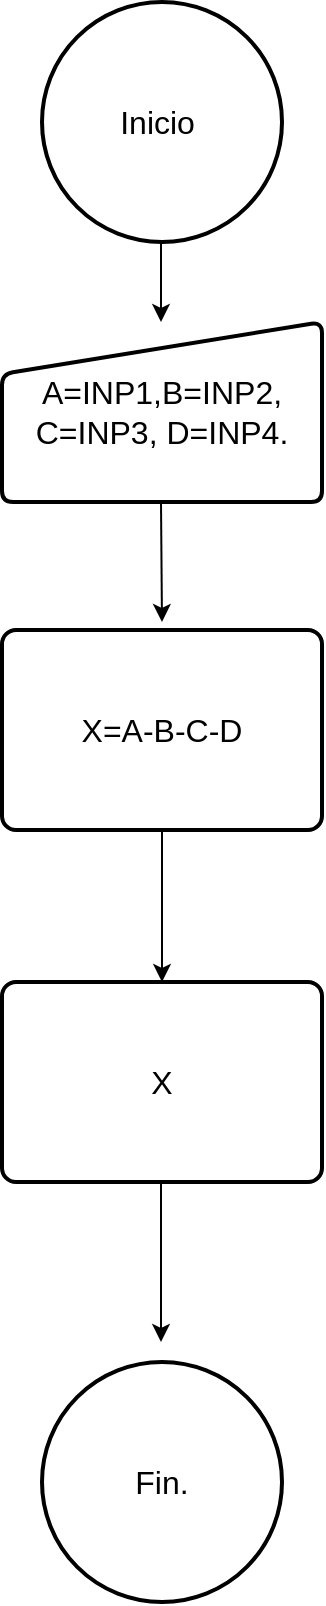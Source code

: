 <mxfile version="24.3.1" type="device">
  <diagram name="Página-1" id="tBvAOw226UZalQCnuRzu">
    <mxGraphModel dx="1050" dy="1384" grid="1" gridSize="10" guides="1" tooltips="1" connect="1" arrows="1" fold="1" page="1" pageScale="1" pageWidth="1169" pageHeight="827" math="0" shadow="0">
      <root>
        <mxCell id="0" />
        <mxCell id="1" parent="0" />
        <mxCell id="cEtJVAPyJuGEkXUsprwu-2" value="&lt;font style=&quot;font-size: 16px;&quot;&gt;Inicio&amp;nbsp;&lt;/font&gt;" style="strokeWidth=2;html=1;shape=mxgraph.flowchart.start_2;whiteSpace=wrap;" parent="1" vertex="1">
          <mxGeometry x="410" width="120" height="120" as="geometry" />
        </mxCell>
        <mxCell id="cEtJVAPyJuGEkXUsprwu-3" value="&lt;font style=&quot;font-size: 16px;&quot;&gt;A=INP1,B=INP2,&lt;/font&gt;&lt;div style=&quot;font-size: 16px;&quot;&gt;&lt;font style=&quot;font-size: 16px;&quot;&gt;C=INP3, D=INP4.&lt;/font&gt;&lt;/div&gt;" style="html=1;strokeWidth=2;shape=manualInput;whiteSpace=wrap;rounded=1;size=26;arcSize=11;" parent="1" vertex="1">
          <mxGeometry x="390" y="160" width="160" height="90" as="geometry" />
        </mxCell>
        <mxCell id="cEtJVAPyJuGEkXUsprwu-4" value="&lt;font style=&quot;font-size: 16px;&quot;&gt;X=A-B-C-D&lt;/font&gt;" style="rounded=1;whiteSpace=wrap;html=1;absoluteArcSize=1;arcSize=14;strokeWidth=2;" parent="1" vertex="1">
          <mxGeometry x="390" y="314" width="160" height="100" as="geometry" />
        </mxCell>
        <mxCell id="cEtJVAPyJuGEkXUsprwu-5" value="&lt;font style=&quot;font-size: 16px;&quot;&gt;X&lt;/font&gt;" style="rounded=1;whiteSpace=wrap;html=1;absoluteArcSize=1;arcSize=14;strokeWidth=2;" parent="1" vertex="1">
          <mxGeometry x="390" y="490" width="160" height="100" as="geometry" />
        </mxCell>
        <mxCell id="-iDguuzPJyuWLBvm2vXX-1" value="&lt;font style=&quot;font-size: 16px;&quot;&gt;Fin.&lt;/font&gt;" style="strokeWidth=2;html=1;shape=mxgraph.flowchart.start_2;whiteSpace=wrap;" vertex="1" parent="1">
          <mxGeometry x="410" y="680" width="120" height="120" as="geometry" />
        </mxCell>
        <mxCell id="-iDguuzPJyuWLBvm2vXX-3" value="" style="endArrow=classic;html=1;rounded=0;" edge="1" parent="1">
          <mxGeometry width="50" height="50" relative="1" as="geometry">
            <mxPoint x="469.5" y="250" as="sourcePoint" />
            <mxPoint x="470" y="310" as="targetPoint" />
          </mxGeometry>
        </mxCell>
        <mxCell id="-iDguuzPJyuWLBvm2vXX-4" value="" style="endArrow=classic;html=1;rounded=0;" edge="1" parent="1">
          <mxGeometry width="50" height="50" relative="1" as="geometry">
            <mxPoint x="469.5" y="590" as="sourcePoint" />
            <mxPoint x="469.5" y="670" as="targetPoint" />
          </mxGeometry>
        </mxCell>
        <mxCell id="-iDguuzPJyuWLBvm2vXX-5" value="" style="endArrow=classic;html=1;rounded=0;" edge="1" parent="1">
          <mxGeometry width="50" height="50" relative="1" as="geometry">
            <mxPoint x="469.5" y="120" as="sourcePoint" />
            <mxPoint x="469.5" y="160" as="targetPoint" />
          </mxGeometry>
        </mxCell>
        <mxCell id="-iDguuzPJyuWLBvm2vXX-6" value="" style="endArrow=classic;html=1;rounded=0;entryX=0.5;entryY=0;entryDx=0;entryDy=0;" edge="1" parent="1" target="cEtJVAPyJuGEkXUsprwu-5">
          <mxGeometry width="50" height="50" relative="1" as="geometry">
            <mxPoint x="470" y="414" as="sourcePoint" />
            <mxPoint x="470" y="474" as="targetPoint" />
          </mxGeometry>
        </mxCell>
      </root>
    </mxGraphModel>
  </diagram>
</mxfile>
